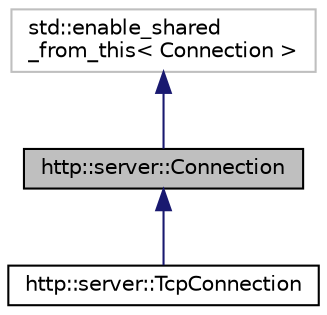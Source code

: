 digraph "http::server::Connection"
{
 // LATEX_PDF_SIZE
  edge [fontname="Helvetica",fontsize="10",labelfontname="Helvetica",labelfontsize="10"];
  node [fontname="Helvetica",fontsize="10",shape=record];
  Node1 [label="http::server::Connection",height=0.2,width=0.4,color="black", fillcolor="grey75", style="filled", fontcolor="black",tooltip="Represents a single connection from a client."];
  Node2 -> Node1 [dir="back",color="midnightblue",fontsize="10",style="solid",fontname="Helvetica"];
  Node2 [label="std::enable_shared\l_from_this\< Connection \>",height=0.2,width=0.4,color="grey75", fillcolor="white", style="filled",tooltip=" "];
  Node1 -> Node3 [dir="back",color="midnightblue",fontsize="10",style="solid",fontname="Helvetica"];
  Node3 [label="http::server::TcpConnection",height=0.2,width=0.4,color="black", fillcolor="white", style="filled",URL="$classhttp_1_1server_1_1TcpConnection.html",tooltip="Represents a single connection from a client."];
}
